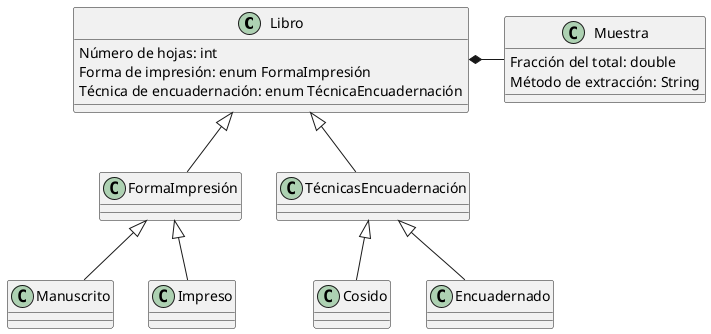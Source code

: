 @startuml
class Libro {
Número de hojas: int
Forma de impresión: enum FormaImpresión
Técnica de encuadernación: enum TécnicaEncuadernación
}

class FormaImpresión{}
class Manuscrito{}
class Impreso{}

class TécnicasEncuadernación{}
class Cosido{}
class Encuadernado{}

class Muestra{
Fracción del total: double
Método de extracción: String
}


Libro <|-- FormaImpresión
Libro <|-- TécnicasEncuadernación
Libro *- Muestra
FormaImpresión <|-- Manuscrito
FormaImpresión <|-- Impreso
TécnicasEncuadernación <|-- Cosido
TécnicasEncuadernación <|-- Encuadernado


@enduml